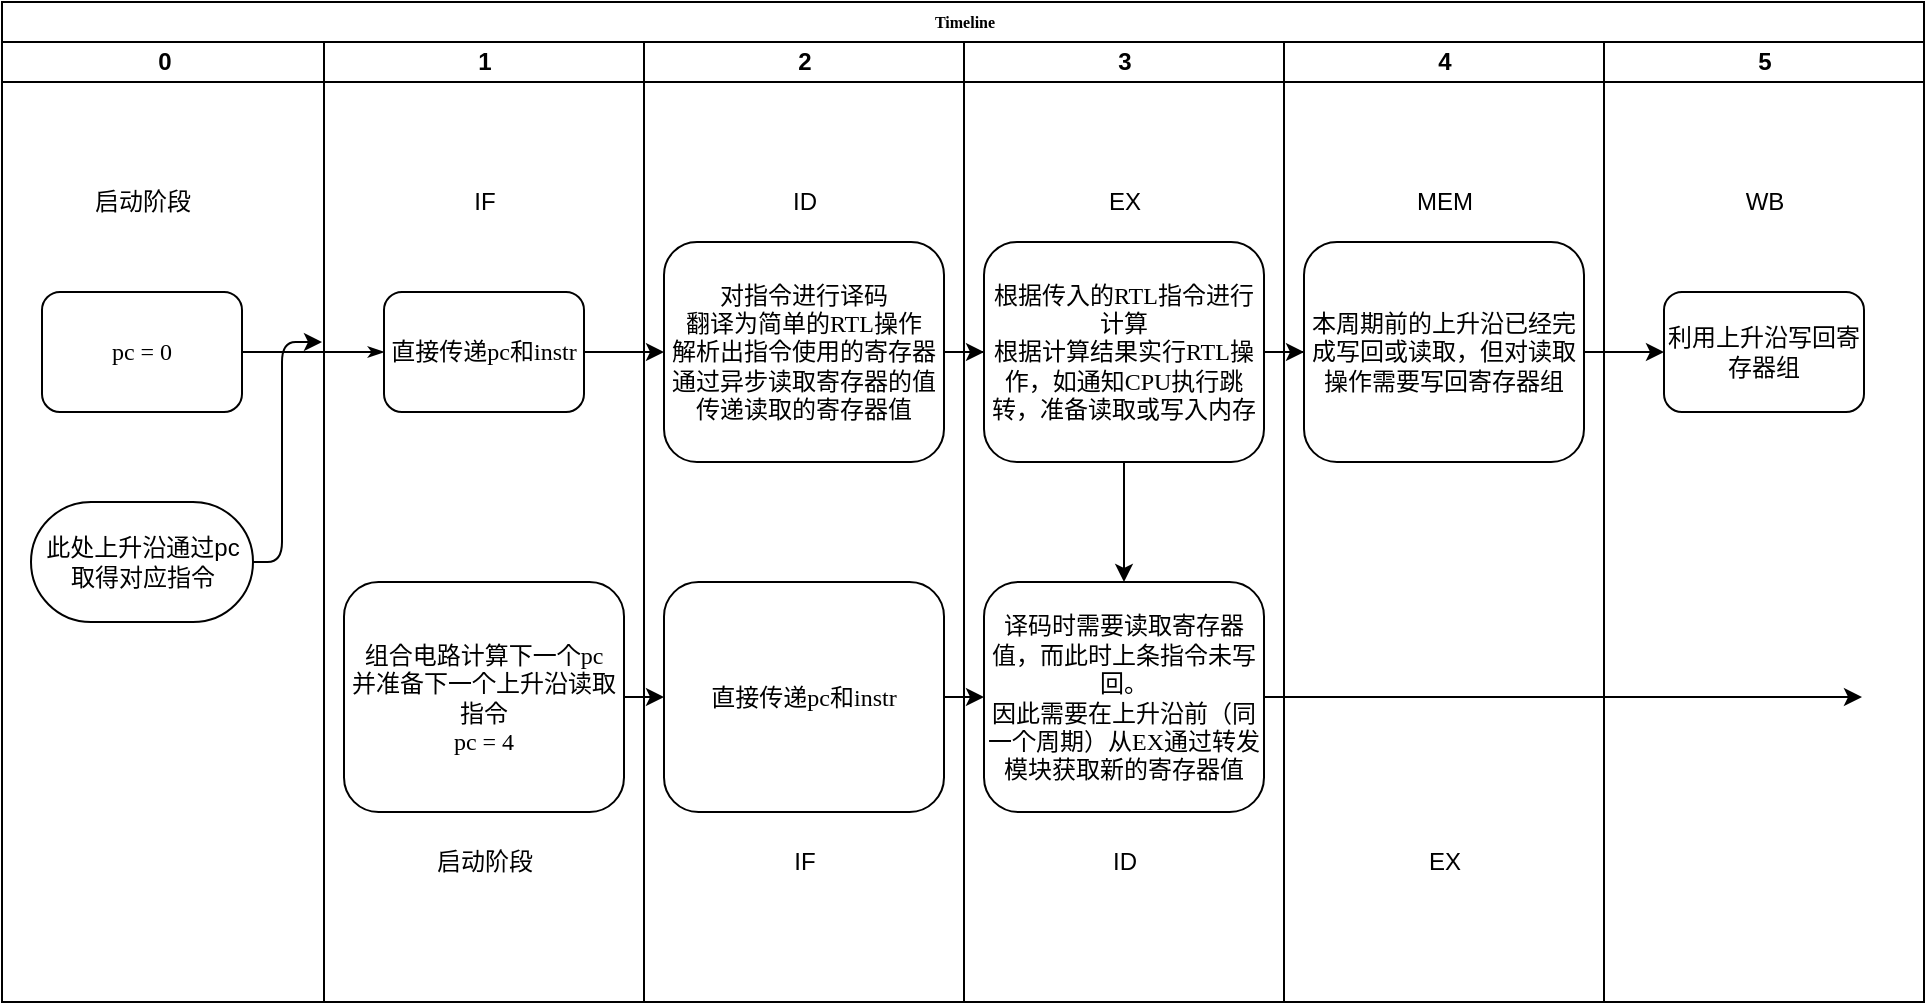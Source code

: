 <mxfile version="13.8.9-1" type="device"><diagram name="Page-1" id="74e2e168-ea6b-b213-b513-2b3c1d86103e"><mxGraphModel dx="1422" dy="705" grid="1" gridSize="10" guides="1" tooltips="1" connect="1" arrows="1" fold="1" page="1" pageScale="1" pageWidth="1169" pageHeight="827" math="0" shadow="0"><root><mxCell id="0"/><mxCell id="1" parent="0"/><mxCell id="77e6c97f196da883-1" value="Timeline" style="swimlane;html=1;childLayout=stackLayout;startSize=20;rounded=0;shadow=0;labelBackgroundColor=none;strokeWidth=1;fontFamily=Verdana;fontSize=8;align=center;" parent="1" vertex="1"><mxGeometry x="70" y="40" width="961" height="500" as="geometry"/></mxCell><mxCell id="77e6c97f196da883-2" value="0" style="swimlane;html=1;startSize=20;" parent="77e6c97f196da883-1" vertex="1"><mxGeometry y="20" width="161" height="480" as="geometry"/></mxCell><mxCell id="77e6c97f196da883-8" value="pc = 0" style="rounded=1;whiteSpace=wrap;html=1;shadow=0;labelBackgroundColor=none;strokeWidth=1;fontFamily=Verdana;fontSize=12;align=center;" parent="77e6c97f196da883-2" vertex="1"><mxGeometry x="20" y="125" width="100" height="60" as="geometry"/></mxCell><mxCell id="fd3yk5MN-QpdE82GkFJf-15" value="此处上升沿通过pc取得对应指令" style="whiteSpace=wrap;html=1;rounded=1;arcSize=50;align=center;verticalAlign=middle;strokeWidth=1;autosize=1;spacing=4;treeFolding=1;treeMoving=1;newEdgeStyle={&quot;edgeStyle&quot;:&quot;entityRelationEdgeStyle&quot;,&quot;startArrow&quot;:&quot;none&quot;,&quot;endArrow&quot;:&quot;none&quot;,&quot;segment&quot;:10,&quot;curved&quot;:1};" vertex="1" parent="77e6c97f196da883-2"><mxGeometry x="14.5" y="230" width="111" height="60" as="geometry"/></mxCell><mxCell id="fd3yk5MN-QpdE82GkFJf-33" value="启动阶段" style="text;html=1;align=center;verticalAlign=middle;resizable=0;points=[];autosize=1;fontSize=12;" vertex="1" parent="77e6c97f196da883-2"><mxGeometry x="40" y="70" width="60" height="20" as="geometry"/></mxCell><mxCell id="77e6c97f196da883-3" value="1" style="swimlane;html=1;startSize=20;" parent="77e6c97f196da883-1" vertex="1"><mxGeometry x="161" y="20" width="160" height="480" as="geometry"/></mxCell><mxCell id="77e6c97f196da883-11" value="直接传递pc和instr" style="rounded=1;whiteSpace=wrap;html=1;shadow=0;labelBackgroundColor=none;strokeWidth=1;fontFamily=Verdana;fontSize=12;align=center;" parent="77e6c97f196da883-3" vertex="1"><mxGeometry x="30" y="125" width="100" height="60" as="geometry"/></mxCell><mxCell id="fd3yk5MN-QpdE82GkFJf-13" value="组合电路计算下一个pc&lt;br style=&quot;font-size: 12px;&quot;&gt;并准备下一个上升沿读取指令&lt;br style=&quot;font-size: 12px;&quot;&gt;pc = 4" style="rounded=1;whiteSpace=wrap;html=1;shadow=0;labelBackgroundColor=none;strokeWidth=1;fontFamily=Verdana;fontSize=12;align=center;" vertex="1" parent="77e6c97f196da883-3"><mxGeometry x="10" y="270" width="140" height="115" as="geometry"/></mxCell><mxCell id="fd3yk5MN-QpdE82GkFJf-34" value="启动阶段" style="text;html=1;align=center;verticalAlign=middle;resizable=0;points=[];autosize=1;fontSize=12;" vertex="1" parent="77e6c97f196da883-3"><mxGeometry x="50" y="400" width="60" height="20" as="geometry"/></mxCell><mxCell id="fd3yk5MN-QpdE82GkFJf-35" value="IF&lt;span style=&quot;color: rgba(0 , 0 , 0 , 0) ; font-family: monospace ; font-size: 0px&quot;&gt;%3CmxGraphModel%3E%3Croot%3E%3CmxCell%20id%3D%220%22%2F%3E%3CmxCell%20id%3D%221%22%20parent%3D%220%22%2F%3E%3CmxCell%20id%3D%222%22%20value%3D%22%E5%90%AF%E5%8A%A8%E9%98%B6%E6%AE%B5%22%20style%3D%22text%3Bhtml%3D1%3Balign%3Dcenter%3BverticalAlign%3Dmiddle%3Bresizable%3D0%3Bpoints%3D%5B%5D%3Bautosize%3D1%3BfontSize%3D12%3B%22%20vertex%3D%221%22%20parent%3D%221%22%3E%3CmxGeometry%20x%3D%22110%22%20y%3D%22130%22%20width%3D%2260%22%20height%3D%2220%22%20as%3D%22geometry%22%2F%3E%3C%2FmxCell%3E%3C%2Froot%3E%3C%2FmxGraphModel%3E&lt;/span&gt;" style="text;html=1;align=center;verticalAlign=middle;resizable=0;points=[];autosize=1;fontSize=12;" vertex="1" parent="77e6c97f196da883-3"><mxGeometry x="65" y="70" width="30" height="20" as="geometry"/></mxCell><mxCell id="77e6c97f196da883-4" value="2" style="swimlane;html=1;startSize=20;" parent="77e6c97f196da883-1" vertex="1"><mxGeometry x="321" y="20" width="160" height="480" as="geometry"/></mxCell><mxCell id="fd3yk5MN-QpdE82GkFJf-1" value="对指令进行译码&lt;br style=&quot;font-size: 12px;&quot;&gt;翻译为简单的RTL操作&lt;br style=&quot;font-size: 12px;&quot;&gt;解析出指令使用的寄存器&lt;br style=&quot;font-size: 12px;&quot;&gt;通过异步读取寄存器的值&lt;br style=&quot;font-size: 12px;&quot;&gt;传递读取的寄存器值" style="rounded=1;whiteSpace=wrap;html=1;shadow=0;labelBackgroundColor=none;strokeWidth=1;fontFamily=Verdana;fontSize=12;align=center;" vertex="1" parent="77e6c97f196da883-4"><mxGeometry x="10" y="100" width="140" height="110" as="geometry"/></mxCell><mxCell id="fd3yk5MN-QpdE82GkFJf-20" value="直接传递pc和instr" style="rounded=1;whiteSpace=wrap;html=1;shadow=0;labelBackgroundColor=none;strokeWidth=1;fontFamily=Verdana;fontSize=12;align=center;" vertex="1" parent="77e6c97f196da883-4"><mxGeometry x="10" y="270" width="140" height="115" as="geometry"/></mxCell><mxCell id="fd3yk5MN-QpdE82GkFJf-36" value="ID&lt;span style=&quot;color: rgba(0 , 0 , 0 , 0) ; font-family: monospace ; font-size: 0px&quot;&gt;%3CmxGraphModel%3E%3Croot%3E%3CmxCell%20id%3D%220%22%2F%3E%3CmxCell%20id%3D%221%22%20parent%3D%220%22%2F%3E%3CmxCell%20id%3D%222%22%20value%3D%22%E5%90%AF%E5%8A%A8%E9%98%B6%E6%AE%B5%22%20style%3D%22text%3Bhtml%3D1%3Balign%3Dcenter%3BverticalAlign%3Dmiddle%3Bresizable%3D0%3Bpoints%3D%5B%5D%3Bautosize%3D1%3BfontSize%3D12%3B%22%20vertex%3D%221%22%20parent%3D%221%22%3E%3CmxGeometry%20x%3D%22110%22%20y%3D%22130%22%20width%3D%2260%22%20height%3D%2220%22%20as%3D%22geometry%22%2F%3E%3C%2FmxCell%3E%3C%2Froot%3E%3C%2FmxGraphModel%3E&lt;/span&gt;" style="text;html=1;align=center;verticalAlign=middle;resizable=0;points=[];autosize=1;fontSize=12;" vertex="1" parent="77e6c97f196da883-4"><mxGeometry x="65" y="70" width="30" height="20" as="geometry"/></mxCell><mxCell id="fd3yk5MN-QpdE82GkFJf-41" value="IF&lt;span style=&quot;color: rgba(0 , 0 , 0 , 0) ; font-family: monospace ; font-size: 0px&quot;&gt;%3CmxGraphModel%3E%3Croot%3E%3CmxCell%20id%3D%220%22%2F%3E%3CmxCell%20id%3D%221%22%20parent%3D%220%22%2F%3E%3CmxCell%20id%3D%222%22%20value%3D%22%E5%90%AF%E5%8A%A8%E9%98%B6%E6%AE%B5%22%20style%3D%22text%3Bhtml%3D1%3Balign%3Dcenter%3BverticalAlign%3Dmiddle%3Bresizable%3D0%3Bpoints%3D%5B%5D%3Bautosize%3D1%3BfontSize%3D12%3B%22%20vertex%3D%221%22%20parent%3D%221%22%3E%3CmxGeometry%20x%3D%22110%22%20y%3D%22130%22%20width%3D%2260%22%20height%3D%2220%22%20as%3D%22geometry%22%2F%3E%3C%2FmxCell%3E%3C%2Froot%3E%3C%2FmxGraphModel%3E&lt;/span&gt;" style="text;html=1;align=center;verticalAlign=middle;resizable=0;points=[];autosize=1;fontSize=12;" vertex="1" parent="77e6c97f196da883-4"><mxGeometry x="65" y="400" width="30" height="20" as="geometry"/></mxCell><mxCell id="77e6c97f196da883-26" style="edgeStyle=orthogonalEdgeStyle;rounded=1;html=1;labelBackgroundColor=none;startArrow=none;startFill=0;startSize=5;endArrow=classicThin;endFill=1;endSize=5;jettySize=auto;orthogonalLoop=1;strokeWidth=1;fontFamily=Verdana;fontSize=8" parent="77e6c97f196da883-1" source="77e6c97f196da883-8" target="77e6c97f196da883-11" edge="1"><mxGeometry relative="1" as="geometry"/></mxCell><mxCell id="fd3yk5MN-QpdE82GkFJf-2" value="" style="edgeStyle=orthogonalEdgeStyle;rounded=0;orthogonalLoop=1;jettySize=auto;html=1;" edge="1" parent="77e6c97f196da883-1" source="77e6c97f196da883-11" target="fd3yk5MN-QpdE82GkFJf-1"><mxGeometry relative="1" as="geometry"/></mxCell><mxCell id="fd3yk5MN-QpdE82GkFJf-6" value="" style="edgeStyle=orthogonalEdgeStyle;rounded=0;orthogonalLoop=1;jettySize=auto;html=1;" edge="1" parent="77e6c97f196da883-1" source="fd3yk5MN-QpdE82GkFJf-1" target="fd3yk5MN-QpdE82GkFJf-5"><mxGeometry relative="1" as="geometry"/></mxCell><mxCell id="fd3yk5MN-QpdE82GkFJf-8" value="" style="edgeStyle=orthogonalEdgeStyle;rounded=0;orthogonalLoop=1;jettySize=auto;html=1;" edge="1" parent="77e6c97f196da883-1" source="fd3yk5MN-QpdE82GkFJf-5" target="fd3yk5MN-QpdE82GkFJf-7"><mxGeometry relative="1" as="geometry"/></mxCell><mxCell id="fd3yk5MN-QpdE82GkFJf-10" value="" style="edgeStyle=orthogonalEdgeStyle;rounded=0;orthogonalLoop=1;jettySize=auto;html=1;" edge="1" parent="77e6c97f196da883-1" source="fd3yk5MN-QpdE82GkFJf-7" target="fd3yk5MN-QpdE82GkFJf-9"><mxGeometry relative="1" as="geometry"/></mxCell><mxCell id="77e6c97f196da883-5" value="3" style="swimlane;html=1;startSize=20;" parent="77e6c97f196da883-1" vertex="1"><mxGeometry x="481" y="20" width="160" height="480" as="geometry"/></mxCell><mxCell id="fd3yk5MN-QpdE82GkFJf-5" value="根据传入的RTL指令进行计算&lt;br style=&quot;font-size: 12px;&quot;&gt;根据计算结果实行RTL操作，如通知CPU执行跳转，准备读取或写入内存" style="rounded=1;whiteSpace=wrap;html=1;shadow=0;labelBackgroundColor=none;strokeWidth=1;fontFamily=Verdana;fontSize=12;align=center;" vertex="1" parent="77e6c97f196da883-5"><mxGeometry x="10" y="100" width="140" height="110" as="geometry"/></mxCell><mxCell id="fd3yk5MN-QpdE82GkFJf-25" value="译码时需要读取寄存器值，而此时上条指令未写回。&lt;br&gt;因此需要在上升沿前（同一个周期）从EX通过转发模块获取新的寄存器值" style="rounded=1;whiteSpace=wrap;html=1;shadow=0;labelBackgroundColor=none;strokeWidth=1;fontFamily=Verdana;fontSize=12;align=center;" vertex="1" parent="77e6c97f196da883-5"><mxGeometry x="10" y="270" width="140" height="115" as="geometry"/></mxCell><mxCell id="fd3yk5MN-QpdE82GkFJf-37" value="EX&lt;span style=&quot;color: rgba(0 , 0 , 0 , 0) ; font-family: monospace ; font-size: 0px&quot;&gt;%3CmxGraphModel%3E%3Croot%3E%3CmxCell%20id%3D%220%22%2F%3E%3CmxCell%20id%3D%221%22%20parent%3D%220%22%2F%3E%3CmxCell%20id%3D%222%22%20value%3D%22%E5%90%AF%E5%8A%A8%E9%98%B6%E6%AE%B5%22%20style%3D%22text%3Bhtml%3D1%3Balign%3Dcenter%3BverticalAlign%3Dmiddle%3Bresizable%3D0%3Bpoints%3D%5B%5D%3Bautosize%3D1%3BfontSize%3D12%3B%22%20vertex%3D%221%22%20parent%3D%221%22%3E%3CmxGeometry%20x%3D%22110%22%20y%3D%22130%22%20width%3D%2260%22%20height%3D%2220%22%20as%3D%22geometry%22%2F%3E%3C%2FmxCell%3E%3C%2Froot%3E%3C%2FmxGraphModel%3E&lt;/span&gt;" style="text;html=1;align=center;verticalAlign=middle;resizable=0;points=[];autosize=1;fontSize=12;" vertex="1" parent="77e6c97f196da883-5"><mxGeometry x="65" y="70" width="30" height="20" as="geometry"/></mxCell><mxCell id="fd3yk5MN-QpdE82GkFJf-26" style="edgeStyle=orthogonalEdgeStyle;curved=0;rounded=1;sketch=0;orthogonalLoop=1;jettySize=auto;html=1;fontSize=12;" edge="1" parent="77e6c97f196da883-5" source="fd3yk5MN-QpdE82GkFJf-5" target="fd3yk5MN-QpdE82GkFJf-25"><mxGeometry relative="1" as="geometry"><mxPoint x="80" y="440" as="targetPoint"/><mxPoint x="80" y="445" as="sourcePoint"/></mxGeometry></mxCell><mxCell id="fd3yk5MN-QpdE82GkFJf-42" value="ID&lt;span style=&quot;color: rgba(0 , 0 , 0 , 0) ; font-family: monospace ; font-size: 0px&quot;&gt;%3CmxGraphModel%3E%3Croot%3E%3CmxCell%20id%3D%220%22%2F%3E%3CmxCell%20id%3D%221%22%20parent%3D%220%22%2F%3E%3CmxCell%20id%3D%222%22%20value%3D%22%E5%90%AF%E5%8A%A8%E9%98%B6%E6%AE%B5%22%20style%3D%22text%3Bhtml%3D1%3Balign%3Dcenter%3BverticalAlign%3Dmiddle%3Bresizable%3D0%3Bpoints%3D%5B%5D%3Bautosize%3D1%3BfontSize%3D12%3B%22%20vertex%3D%221%22%20parent%3D%221%22%3E%3CmxGeometry%20x%3D%22110%22%20y%3D%22130%22%20width%3D%2260%22%20height%3D%2220%22%20as%3D%22geometry%22%2F%3E%3C%2FmxCell%3E%3C%2Froot%3E%3C%2FmxGraphModel%3E&lt;/span&gt;" style="text;html=1;align=center;verticalAlign=middle;resizable=0;points=[];autosize=1;fontSize=12;" vertex="1" parent="77e6c97f196da883-5"><mxGeometry x="65" y="400" width="30" height="20" as="geometry"/></mxCell><mxCell id="fd3yk5MN-QpdE82GkFJf-22" style="edgeStyle=orthogonalEdgeStyle;curved=0;rounded=1;sketch=0;orthogonalLoop=1;jettySize=auto;html=1;entryX=0;entryY=0.5;entryDx=0;entryDy=0;fontSize=12;" edge="1" parent="77e6c97f196da883-1" source="fd3yk5MN-QpdE82GkFJf-13" target="fd3yk5MN-QpdE82GkFJf-20"><mxGeometry relative="1" as="geometry"/></mxCell><mxCell id="fd3yk5MN-QpdE82GkFJf-27" style="edgeStyle=orthogonalEdgeStyle;curved=0;rounded=1;sketch=0;orthogonalLoop=1;jettySize=auto;html=1;fontSize=12;" edge="1" parent="77e6c97f196da883-1" source="fd3yk5MN-QpdE82GkFJf-20" target="fd3yk5MN-QpdE82GkFJf-25"><mxGeometry relative="1" as="geometry"/></mxCell><mxCell id="77e6c97f196da883-6" value="4" style="swimlane;html=1;startSize=20;" parent="77e6c97f196da883-1" vertex="1"><mxGeometry x="641" y="20" width="160" height="480" as="geometry"/></mxCell><mxCell id="fd3yk5MN-QpdE82GkFJf-7" value="本周期前的上升沿已经完成写回或读取，但对读取操作需要写回寄存器组" style="rounded=1;whiteSpace=wrap;html=1;shadow=0;labelBackgroundColor=none;strokeWidth=1;fontFamily=Verdana;fontSize=12;align=center;" vertex="1" parent="77e6c97f196da883-6"><mxGeometry x="10" y="100" width="140" height="110" as="geometry"/></mxCell><mxCell id="fd3yk5MN-QpdE82GkFJf-38" value="MEM" style="text;html=1;align=center;verticalAlign=middle;resizable=0;points=[];autosize=1;fontSize=12;" vertex="1" parent="77e6c97f196da883-6"><mxGeometry x="60" y="70" width="40" height="20" as="geometry"/></mxCell><mxCell id="fd3yk5MN-QpdE82GkFJf-40" value="EX&lt;span style=&quot;color: rgba(0 , 0 , 0 , 0) ; font-family: monospace ; font-size: 0px&quot;&gt;%3CmxGraphModel%3E%3Croot%3E%3CmxCell%20id%3D%220%22%2F%3E%3CmxCell%20id%3D%221%22%20parent%3D%220%22%2F%3E%3CmxCell%20id%3D%222%22%20value%3D%22%E5%90%AF%E5%8A%A8%E9%98%B6%E6%AE%B5%22%20style%3D%22text%3Bhtml%3D1%3Balign%3Dcenter%3BverticalAlign%3Dmiddle%3Bresizable%3D0%3Bpoints%3D%5B%5D%3Bautosize%3D1%3BfontSize%3D12%3B%22%20vertex%3D%221%22%20parent%3D%221%22%3E%3CmxGeometry%20x%3D%22110%22%20y%3D%22130%22%20width%3D%2260%22%20height%3D%2220%22%20as%3D%22geometry%22%2F%3E%3C%2FmxCell%3E%3C%2Froot%3E%3C%2FmxGraphModel%3E&lt;/span&gt;" style="text;html=1;align=center;verticalAlign=middle;resizable=0;points=[];autosize=1;fontSize=12;" vertex="1" parent="77e6c97f196da883-6"><mxGeometry x="65" y="400" width="30" height="20" as="geometry"/></mxCell><mxCell id="77e6c97f196da883-7" value="5" style="swimlane;html=1;startSize=20;" parent="77e6c97f196da883-1" vertex="1"><mxGeometry x="801" y="20" width="160" height="480" as="geometry"/></mxCell><mxCell id="fd3yk5MN-QpdE82GkFJf-9" value="利用上升沿写回寄存器组" style="rounded=1;whiteSpace=wrap;html=1;shadow=0;labelBackgroundColor=none;strokeWidth=1;fontFamily=Verdana;fontSize=12;align=center;" vertex="1" parent="77e6c97f196da883-7"><mxGeometry x="30" y="125" width="100" height="60" as="geometry"/></mxCell><mxCell id="fd3yk5MN-QpdE82GkFJf-39" value="WB" style="text;html=1;align=center;verticalAlign=middle;resizable=0;points=[];autosize=1;fontSize=12;" vertex="1" parent="77e6c97f196da883-7"><mxGeometry x="65" y="70" width="30" height="20" as="geometry"/></mxCell><mxCell id="fd3yk5MN-QpdE82GkFJf-17" style="edgeStyle=orthogonalEdgeStyle;curved=0;rounded=1;sketch=0;orthogonalLoop=1;jettySize=auto;html=1;" edge="1" parent="1" source="fd3yk5MN-QpdE82GkFJf-15"><mxGeometry relative="1" as="geometry"><mxPoint x="230" y="210" as="targetPoint"/><Array as="points"><mxPoint x="210" y="320"/><mxPoint x="210" y="210"/></Array></mxGeometry></mxCell><mxCell id="fd3yk5MN-QpdE82GkFJf-44" style="edgeStyle=orthogonalEdgeStyle;curved=0;rounded=1;sketch=0;orthogonalLoop=1;jettySize=auto;html=1;fontSize=12;" edge="1" parent="1" source="fd3yk5MN-QpdE82GkFJf-25"><mxGeometry relative="1" as="geometry"><mxPoint x="1000" y="387.5" as="targetPoint"/></mxGeometry></mxCell></root></mxGraphModel></diagram></mxfile>